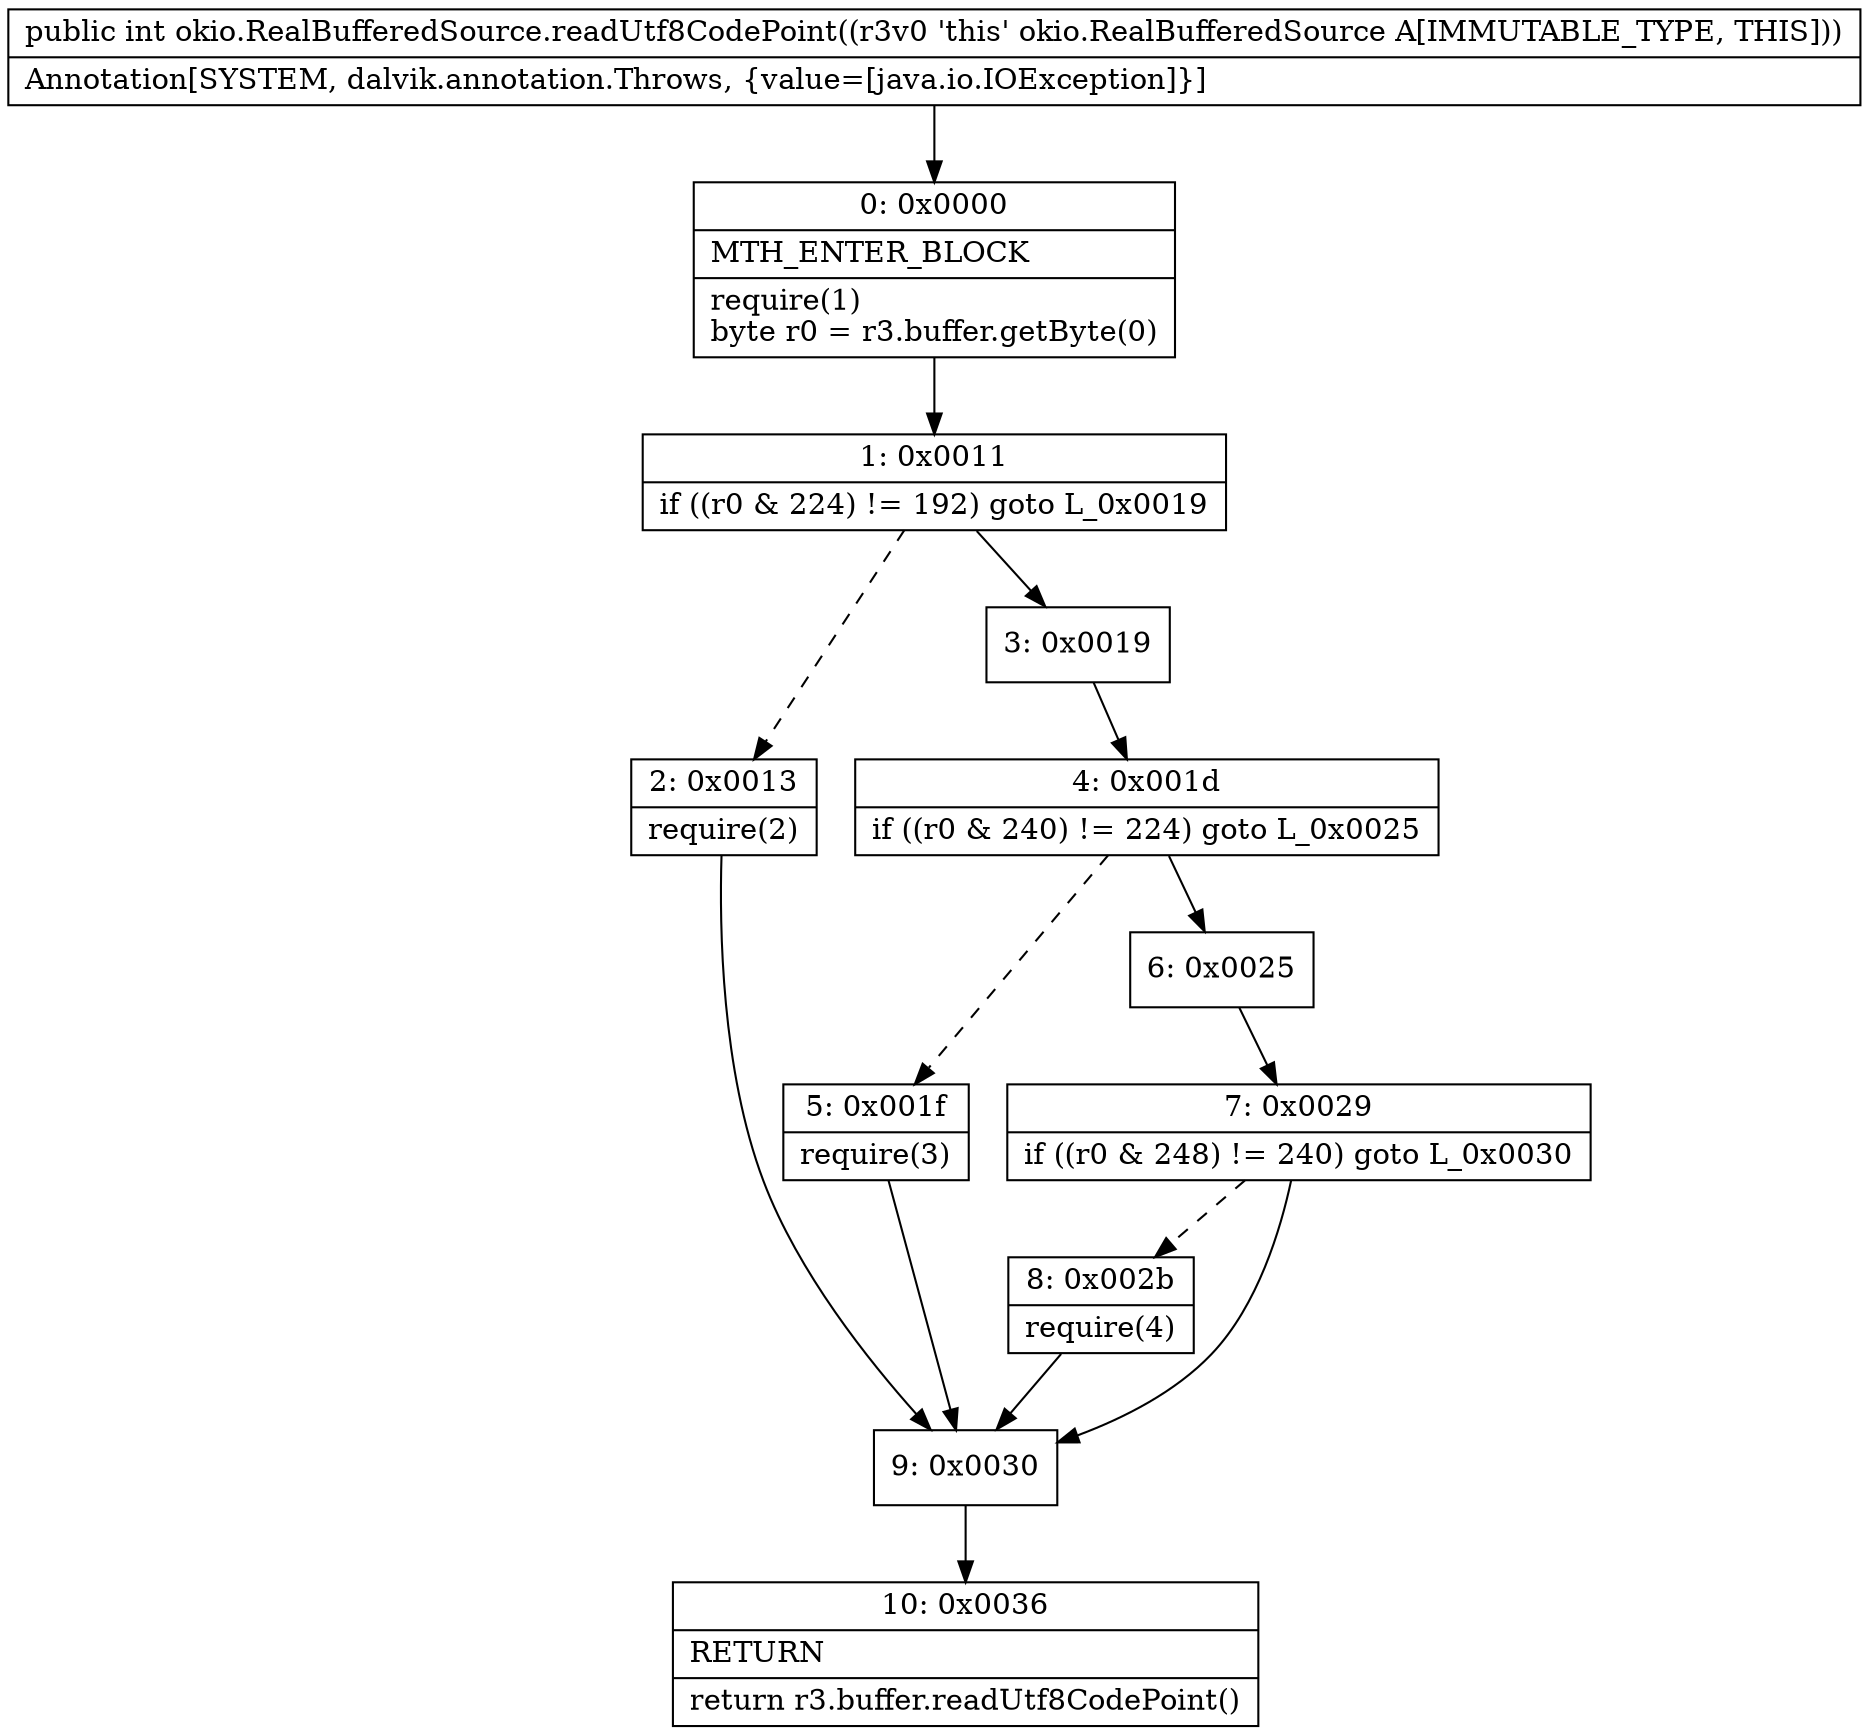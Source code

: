 digraph "CFG forokio.RealBufferedSource.readUtf8CodePoint()I" {
Node_0 [shape=record,label="{0\:\ 0x0000|MTH_ENTER_BLOCK\l|require(1)\lbyte r0 = r3.buffer.getByte(0)\l}"];
Node_1 [shape=record,label="{1\:\ 0x0011|if ((r0 & 224) != 192) goto L_0x0019\l}"];
Node_2 [shape=record,label="{2\:\ 0x0013|require(2)\l}"];
Node_3 [shape=record,label="{3\:\ 0x0019}"];
Node_4 [shape=record,label="{4\:\ 0x001d|if ((r0 & 240) != 224) goto L_0x0025\l}"];
Node_5 [shape=record,label="{5\:\ 0x001f|require(3)\l}"];
Node_6 [shape=record,label="{6\:\ 0x0025}"];
Node_7 [shape=record,label="{7\:\ 0x0029|if ((r0 & 248) != 240) goto L_0x0030\l}"];
Node_8 [shape=record,label="{8\:\ 0x002b|require(4)\l}"];
Node_9 [shape=record,label="{9\:\ 0x0030}"];
Node_10 [shape=record,label="{10\:\ 0x0036|RETURN\l|return r3.buffer.readUtf8CodePoint()\l}"];
MethodNode[shape=record,label="{public int okio.RealBufferedSource.readUtf8CodePoint((r3v0 'this' okio.RealBufferedSource A[IMMUTABLE_TYPE, THIS]))  | Annotation[SYSTEM, dalvik.annotation.Throws, \{value=[java.io.IOException]\}]\l}"];
MethodNode -> Node_0;
Node_0 -> Node_1;
Node_1 -> Node_2[style=dashed];
Node_1 -> Node_3;
Node_2 -> Node_9;
Node_3 -> Node_4;
Node_4 -> Node_5[style=dashed];
Node_4 -> Node_6;
Node_5 -> Node_9;
Node_6 -> Node_7;
Node_7 -> Node_8[style=dashed];
Node_7 -> Node_9;
Node_8 -> Node_9;
Node_9 -> Node_10;
}

